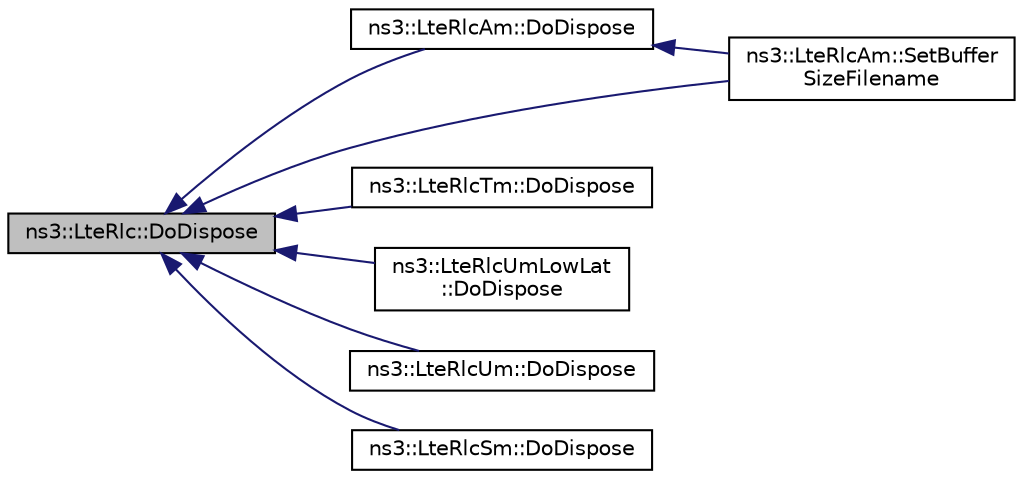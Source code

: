 digraph "ns3::LteRlc::DoDispose"
{
  edge [fontname="Helvetica",fontsize="10",labelfontname="Helvetica",labelfontsize="10"];
  node [fontname="Helvetica",fontsize="10",shape=record];
  rankdir="LR";
  Node1 [label="ns3::LteRlc::DoDispose",height=0.2,width=0.4,color="black", fillcolor="grey75", style="filled", fontcolor="black"];
  Node1 -> Node2 [dir="back",color="midnightblue",fontsize="10",style="solid"];
  Node2 [label="ns3::LteRlcAm::DoDispose",height=0.2,width=0.4,color="black", fillcolor="white", style="filled",URL="$d0/d4c/classns3_1_1LteRlcAm.html#a4feb3735466918c203800a129554173c"];
  Node2 -> Node3 [dir="back",color="midnightblue",fontsize="10",style="solid"];
  Node3 [label="ns3::LteRlcAm::SetBuffer\lSizeFilename",height=0.2,width=0.4,color="black", fillcolor="white", style="filled",URL="$d0/d4c/classns3_1_1LteRlcAm.html#a8dc824904cb52c426acc6b778c05eab5"];
  Node1 -> Node3 [dir="back",color="midnightblue",fontsize="10",style="solid"];
  Node1 -> Node4 [dir="back",color="midnightblue",fontsize="10",style="solid"];
  Node4 [label="ns3::LteRlcTm::DoDispose",height=0.2,width=0.4,color="black", fillcolor="white", style="filled",URL="$d1/d86/classns3_1_1LteRlcTm.html#a8e64bf6a5291d7a8476ca990fc0611c0"];
  Node1 -> Node5 [dir="back",color="midnightblue",fontsize="10",style="solid"];
  Node5 [label="ns3::LteRlcUmLowLat\l::DoDispose",height=0.2,width=0.4,color="black", fillcolor="white", style="filled",URL="$dd/df9/classns3_1_1LteRlcUmLowLat.html#a413065cdf00fd2fa2a9578ccbc7a5b31"];
  Node1 -> Node6 [dir="back",color="midnightblue",fontsize="10",style="solid"];
  Node6 [label="ns3::LteRlcUm::DoDispose",height=0.2,width=0.4,color="black", fillcolor="white", style="filled",URL="$db/d49/classns3_1_1LteRlcUm.html#ab83530e049aa5ff2a3a4dfdbf697d73a"];
  Node1 -> Node7 [dir="back",color="midnightblue",fontsize="10",style="solid"];
  Node7 [label="ns3::LteRlcSm::DoDispose",height=0.2,width=0.4,color="black", fillcolor="white", style="filled",URL="$d5/d05/classns3_1_1LteRlcSm.html#a027665e3a3d094950b7cf0b39fb9755f"];
}
